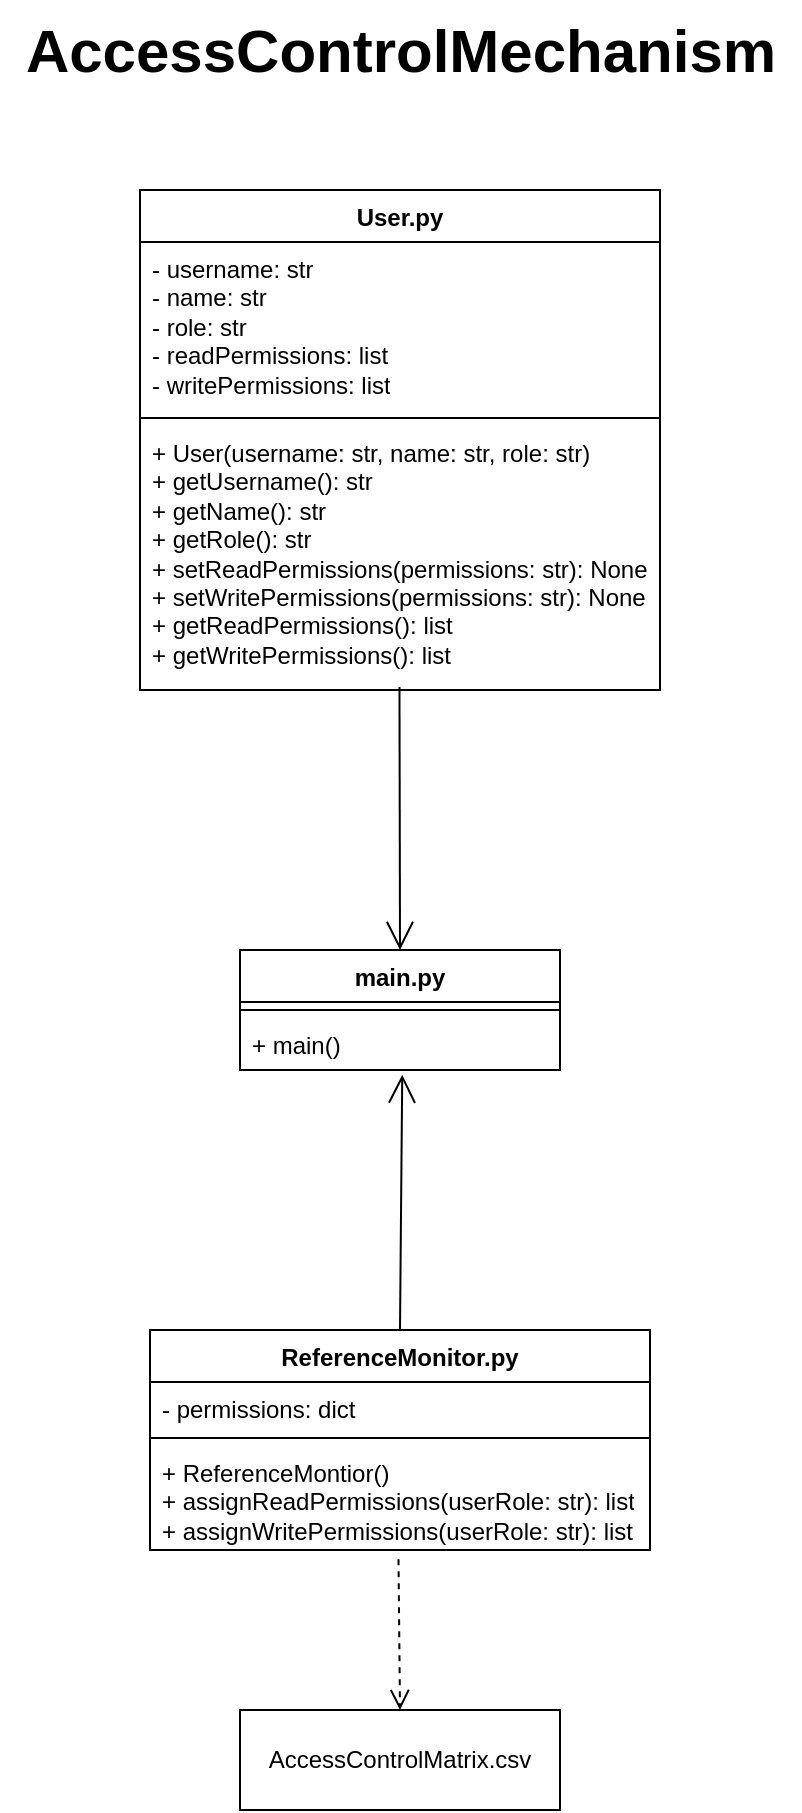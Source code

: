 <mxfile version="22.1.2" type="device">
  <diagram name="Page-1" id="ZLKUc7PsYIp0icWCV2Fc">
    <mxGraphModel dx="1912" dy="1011" grid="1" gridSize="10" guides="1" tooltips="1" connect="1" arrows="1" fold="1" page="1" pageScale="1" pageWidth="850" pageHeight="1100" math="0" shadow="0">
      <root>
        <mxCell id="0" />
        <mxCell id="1" parent="0" />
        <mxCell id="ngzHdCn6t8bwOQN0Oea6-2" value="User.py" style="swimlane;fontStyle=1;align=center;verticalAlign=top;childLayout=stackLayout;horizontal=1;startSize=26;horizontalStack=0;resizeParent=1;resizeParentMax=0;resizeLast=0;collapsible=1;marginBottom=0;whiteSpace=wrap;html=1;" vertex="1" parent="1">
          <mxGeometry x="295" y="145" width="260" height="250" as="geometry" />
        </mxCell>
        <mxCell id="ngzHdCn6t8bwOQN0Oea6-3" value="- username: str&lt;br&gt;- name: str&lt;br&gt;- role: str&lt;br&gt;- readPermissions: list&lt;br&gt;- writePermissions: list" style="text;strokeColor=none;fillColor=none;align=left;verticalAlign=top;spacingLeft=4;spacingRight=4;overflow=hidden;rotatable=0;points=[[0,0.5],[1,0.5]];portConstraint=eastwest;whiteSpace=wrap;html=1;" vertex="1" parent="ngzHdCn6t8bwOQN0Oea6-2">
          <mxGeometry y="26" width="260" height="84" as="geometry" />
        </mxCell>
        <mxCell id="ngzHdCn6t8bwOQN0Oea6-4" value="" style="line;strokeWidth=1;fillColor=none;align=left;verticalAlign=middle;spacingTop=-1;spacingLeft=3;spacingRight=3;rotatable=0;labelPosition=right;points=[];portConstraint=eastwest;strokeColor=inherit;" vertex="1" parent="ngzHdCn6t8bwOQN0Oea6-2">
          <mxGeometry y="110" width="260" height="8" as="geometry" />
        </mxCell>
        <mxCell id="ngzHdCn6t8bwOQN0Oea6-5" value="+ User(username: str, name: str, role: str)&lt;br&gt;+ getUsername(): str&lt;br&gt;+ getName(): str&lt;br&gt;+ getRole(): str&lt;br&gt;+ setReadPermissions(permissions: str): None&lt;br&gt;+ setWritePermissions(permissions: str): None&lt;br&gt;+ getReadPermissions(): list&lt;br&gt;+ getWritePermissions(): list" style="text;strokeColor=none;fillColor=none;align=left;verticalAlign=top;spacingLeft=4;spacingRight=4;overflow=hidden;rotatable=0;points=[[0,0.5],[1,0.5]];portConstraint=eastwest;whiteSpace=wrap;html=1;" vertex="1" parent="ngzHdCn6t8bwOQN0Oea6-2">
          <mxGeometry y="118" width="260" height="132" as="geometry" />
        </mxCell>
        <mxCell id="ngzHdCn6t8bwOQN0Oea6-10" value="main.py" style="swimlane;fontStyle=1;align=center;verticalAlign=top;childLayout=stackLayout;horizontal=1;startSize=26;horizontalStack=0;resizeParent=1;resizeParentMax=0;resizeLast=0;collapsible=1;marginBottom=0;whiteSpace=wrap;html=1;" vertex="1" parent="1">
          <mxGeometry x="345" y="525" width="160" height="60" as="geometry" />
        </mxCell>
        <mxCell id="ngzHdCn6t8bwOQN0Oea6-12" value="" style="line;strokeWidth=1;fillColor=none;align=left;verticalAlign=middle;spacingTop=-1;spacingLeft=3;spacingRight=3;rotatable=0;labelPosition=right;points=[];portConstraint=eastwest;strokeColor=inherit;" vertex="1" parent="ngzHdCn6t8bwOQN0Oea6-10">
          <mxGeometry y="26" width="160" height="8" as="geometry" />
        </mxCell>
        <mxCell id="ngzHdCn6t8bwOQN0Oea6-13" value="+ main()" style="text;strokeColor=none;fillColor=none;align=left;verticalAlign=top;spacingLeft=4;spacingRight=4;overflow=hidden;rotatable=0;points=[[0,0.5],[1,0.5]];portConstraint=eastwest;whiteSpace=wrap;html=1;" vertex="1" parent="ngzHdCn6t8bwOQN0Oea6-10">
          <mxGeometry y="34" width="160" height="26" as="geometry" />
        </mxCell>
        <mxCell id="ngzHdCn6t8bwOQN0Oea6-14" value="ReferenceMonitor.py" style="swimlane;fontStyle=1;align=center;verticalAlign=top;childLayout=stackLayout;horizontal=1;startSize=26;horizontalStack=0;resizeParent=1;resizeParentMax=0;resizeLast=0;collapsible=1;marginBottom=0;whiteSpace=wrap;html=1;" vertex="1" parent="1">
          <mxGeometry x="300" y="715" width="250" height="110" as="geometry" />
        </mxCell>
        <mxCell id="ngzHdCn6t8bwOQN0Oea6-15" value="- permissions: dict" style="text;strokeColor=none;fillColor=none;align=left;verticalAlign=top;spacingLeft=4;spacingRight=4;overflow=hidden;rotatable=0;points=[[0,0.5],[1,0.5]];portConstraint=eastwest;whiteSpace=wrap;html=1;" vertex="1" parent="ngzHdCn6t8bwOQN0Oea6-14">
          <mxGeometry y="26" width="250" height="24" as="geometry" />
        </mxCell>
        <mxCell id="ngzHdCn6t8bwOQN0Oea6-16" value="" style="line;strokeWidth=1;fillColor=none;align=left;verticalAlign=middle;spacingTop=-1;spacingLeft=3;spacingRight=3;rotatable=0;labelPosition=right;points=[];portConstraint=eastwest;strokeColor=inherit;" vertex="1" parent="ngzHdCn6t8bwOQN0Oea6-14">
          <mxGeometry y="50" width="250" height="8" as="geometry" />
        </mxCell>
        <mxCell id="ngzHdCn6t8bwOQN0Oea6-17" value="+ ReferenceMontior()&lt;br&gt;+ assignReadPermissions(userRole: str): list&lt;br&gt;+ assignWritePermissions(userRole: str): list" style="text;strokeColor=none;fillColor=none;align=left;verticalAlign=top;spacingLeft=4;spacingRight=4;overflow=hidden;rotatable=0;points=[[0,0.5],[1,0.5]];portConstraint=eastwest;whiteSpace=wrap;html=1;" vertex="1" parent="ngzHdCn6t8bwOQN0Oea6-14">
          <mxGeometry y="58" width="250" height="52" as="geometry" />
        </mxCell>
        <mxCell id="ngzHdCn6t8bwOQN0Oea6-19" value="AccessControlMatrix.csv" style="html=1;whiteSpace=wrap;" vertex="1" parent="1">
          <mxGeometry x="345" y="905" width="160" height="50" as="geometry" />
        </mxCell>
        <mxCell id="ngzHdCn6t8bwOQN0Oea6-24" value="" style="html=1;verticalAlign=bottom;endArrow=open;dashed=1;endSize=8;curved=0;rounded=0;entryX=0.5;entryY=0;entryDx=0;entryDy=0;exitX=0.497;exitY=1.09;exitDx=0;exitDy=0;exitPerimeter=0;" edge="1" parent="1" source="ngzHdCn6t8bwOQN0Oea6-17" target="ngzHdCn6t8bwOQN0Oea6-19">
          <mxGeometry relative="1" as="geometry">
            <mxPoint x="470" y="855" as="sourcePoint" />
            <mxPoint x="155" y="841" as="targetPoint" />
          </mxGeometry>
        </mxCell>
        <mxCell id="ngzHdCn6t8bwOQN0Oea6-25" value="" style="endArrow=open;endFill=1;endSize=12;html=1;rounded=0;entryX=0.5;entryY=0;entryDx=0;entryDy=0;exitX=0.499;exitY=0.989;exitDx=0;exitDy=0;exitPerimeter=0;" edge="1" parent="1" source="ngzHdCn6t8bwOQN0Oea6-5" target="ngzHdCn6t8bwOQN0Oea6-10">
          <mxGeometry width="160" relative="1" as="geometry">
            <mxPoint x="425" y="400" as="sourcePoint" />
            <mxPoint x="590" y="420" as="targetPoint" />
          </mxGeometry>
        </mxCell>
        <mxCell id="ngzHdCn6t8bwOQN0Oea6-26" value="" style="endArrow=open;endFill=1;endSize=12;html=1;rounded=0;entryX=0.507;entryY=1.09;entryDx=0;entryDy=0;exitX=0.5;exitY=0;exitDx=0;exitDy=0;entryPerimeter=0;" edge="1" parent="1" source="ngzHdCn6t8bwOQN0Oea6-14" target="ngzHdCn6t8bwOQN0Oea6-13">
          <mxGeometry width="160" relative="1" as="geometry">
            <mxPoint x="435" y="404" as="sourcePoint" />
            <mxPoint x="435" y="535" as="targetPoint" />
          </mxGeometry>
        </mxCell>
        <mxCell id="ngzHdCn6t8bwOQN0Oea6-27" value="AccessControlMechanism" style="text;html=1;align=center;verticalAlign=middle;resizable=0;points=[];autosize=1;strokeColor=none;fillColor=none;fontStyle=1;fontSize=30;" vertex="1" parent="1">
          <mxGeometry x="225" y="50" width="400" height="50" as="geometry" />
        </mxCell>
      </root>
    </mxGraphModel>
  </diagram>
</mxfile>
